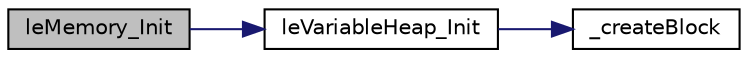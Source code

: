 digraph "leMemory_Init"
{
 // LATEX_PDF_SIZE
  edge [fontname="Helvetica",fontsize="10",labelfontname="Helvetica",labelfontsize="10"];
  node [fontname="Helvetica",fontsize="10",shape=record];
  rankdir="LR";
  Node1 [label="leMemory_Init",height=0.2,width=0.4,color="black", fillcolor="grey75", style="filled", fontcolor="black",tooltip=" "];
  Node1 -> Node2 [color="midnightblue",fontsize="10",style="solid",fontname="Helvetica"];
  Node2 [label="leVariableHeap_Init",height=0.2,width=0.4,color="black", fillcolor="white", style="filled",URL="$legato__variableheap_8c.html#abf3134055e812c6dbb6c1ab7a4636f56",tooltip=" "];
  Node2 -> Node3 [color="midnightblue",fontsize="10",style="solid",fontname="Helvetica"];
  Node3 [label="_createBlock",height=0.2,width=0.4,color="black", fillcolor="white", style="filled",URL="$legato__variableheap_8c.html#a796e97911458f2141c3677bfb1333515",tooltip=" "];
}
